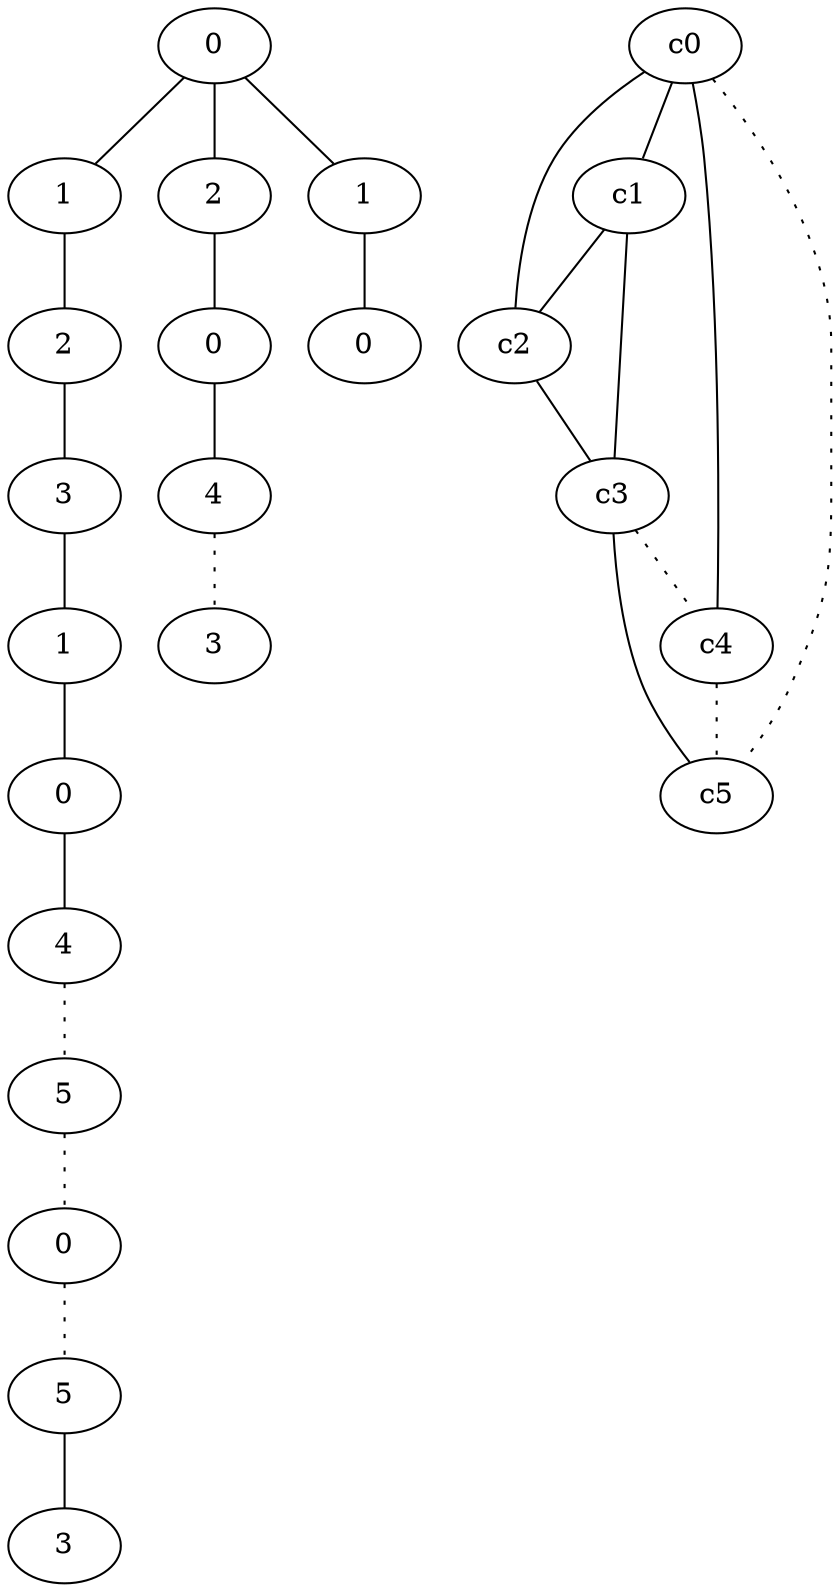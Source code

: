 graph {
a0[label=0];
a1[label=1];
a2[label=2];
a3[label=3];
a4[label=1];
a5[label=0];
a6[label=4];
a7[label=5];
a8[label=0];
a9[label=5];
a10[label=3];
a11[label=2];
a12[label=0];
a13[label=4];
a14[label=3];
a15[label=1];
a16[label=0];
a0 -- a1;
a0 -- a11;
a0 -- a15;
a1 -- a2;
a2 -- a3;
a3 -- a4;
a4 -- a5;
a5 -- a6;
a6 -- a7 [style=dotted];
a7 -- a8 [style=dotted];
a8 -- a9 [style=dotted];
a9 -- a10;
a11 -- a12;
a12 -- a13;
a13 -- a14 [style=dotted];
a15 -- a16;
c0 -- c1;
c0 -- c2;
c0 -- c4;
c0 -- c5 [style=dotted];
c1 -- c2;
c1 -- c3;
c2 -- c3;
c3 -- c4 [style=dotted];
c3 -- c5;
c4 -- c5 [style=dotted];
}

